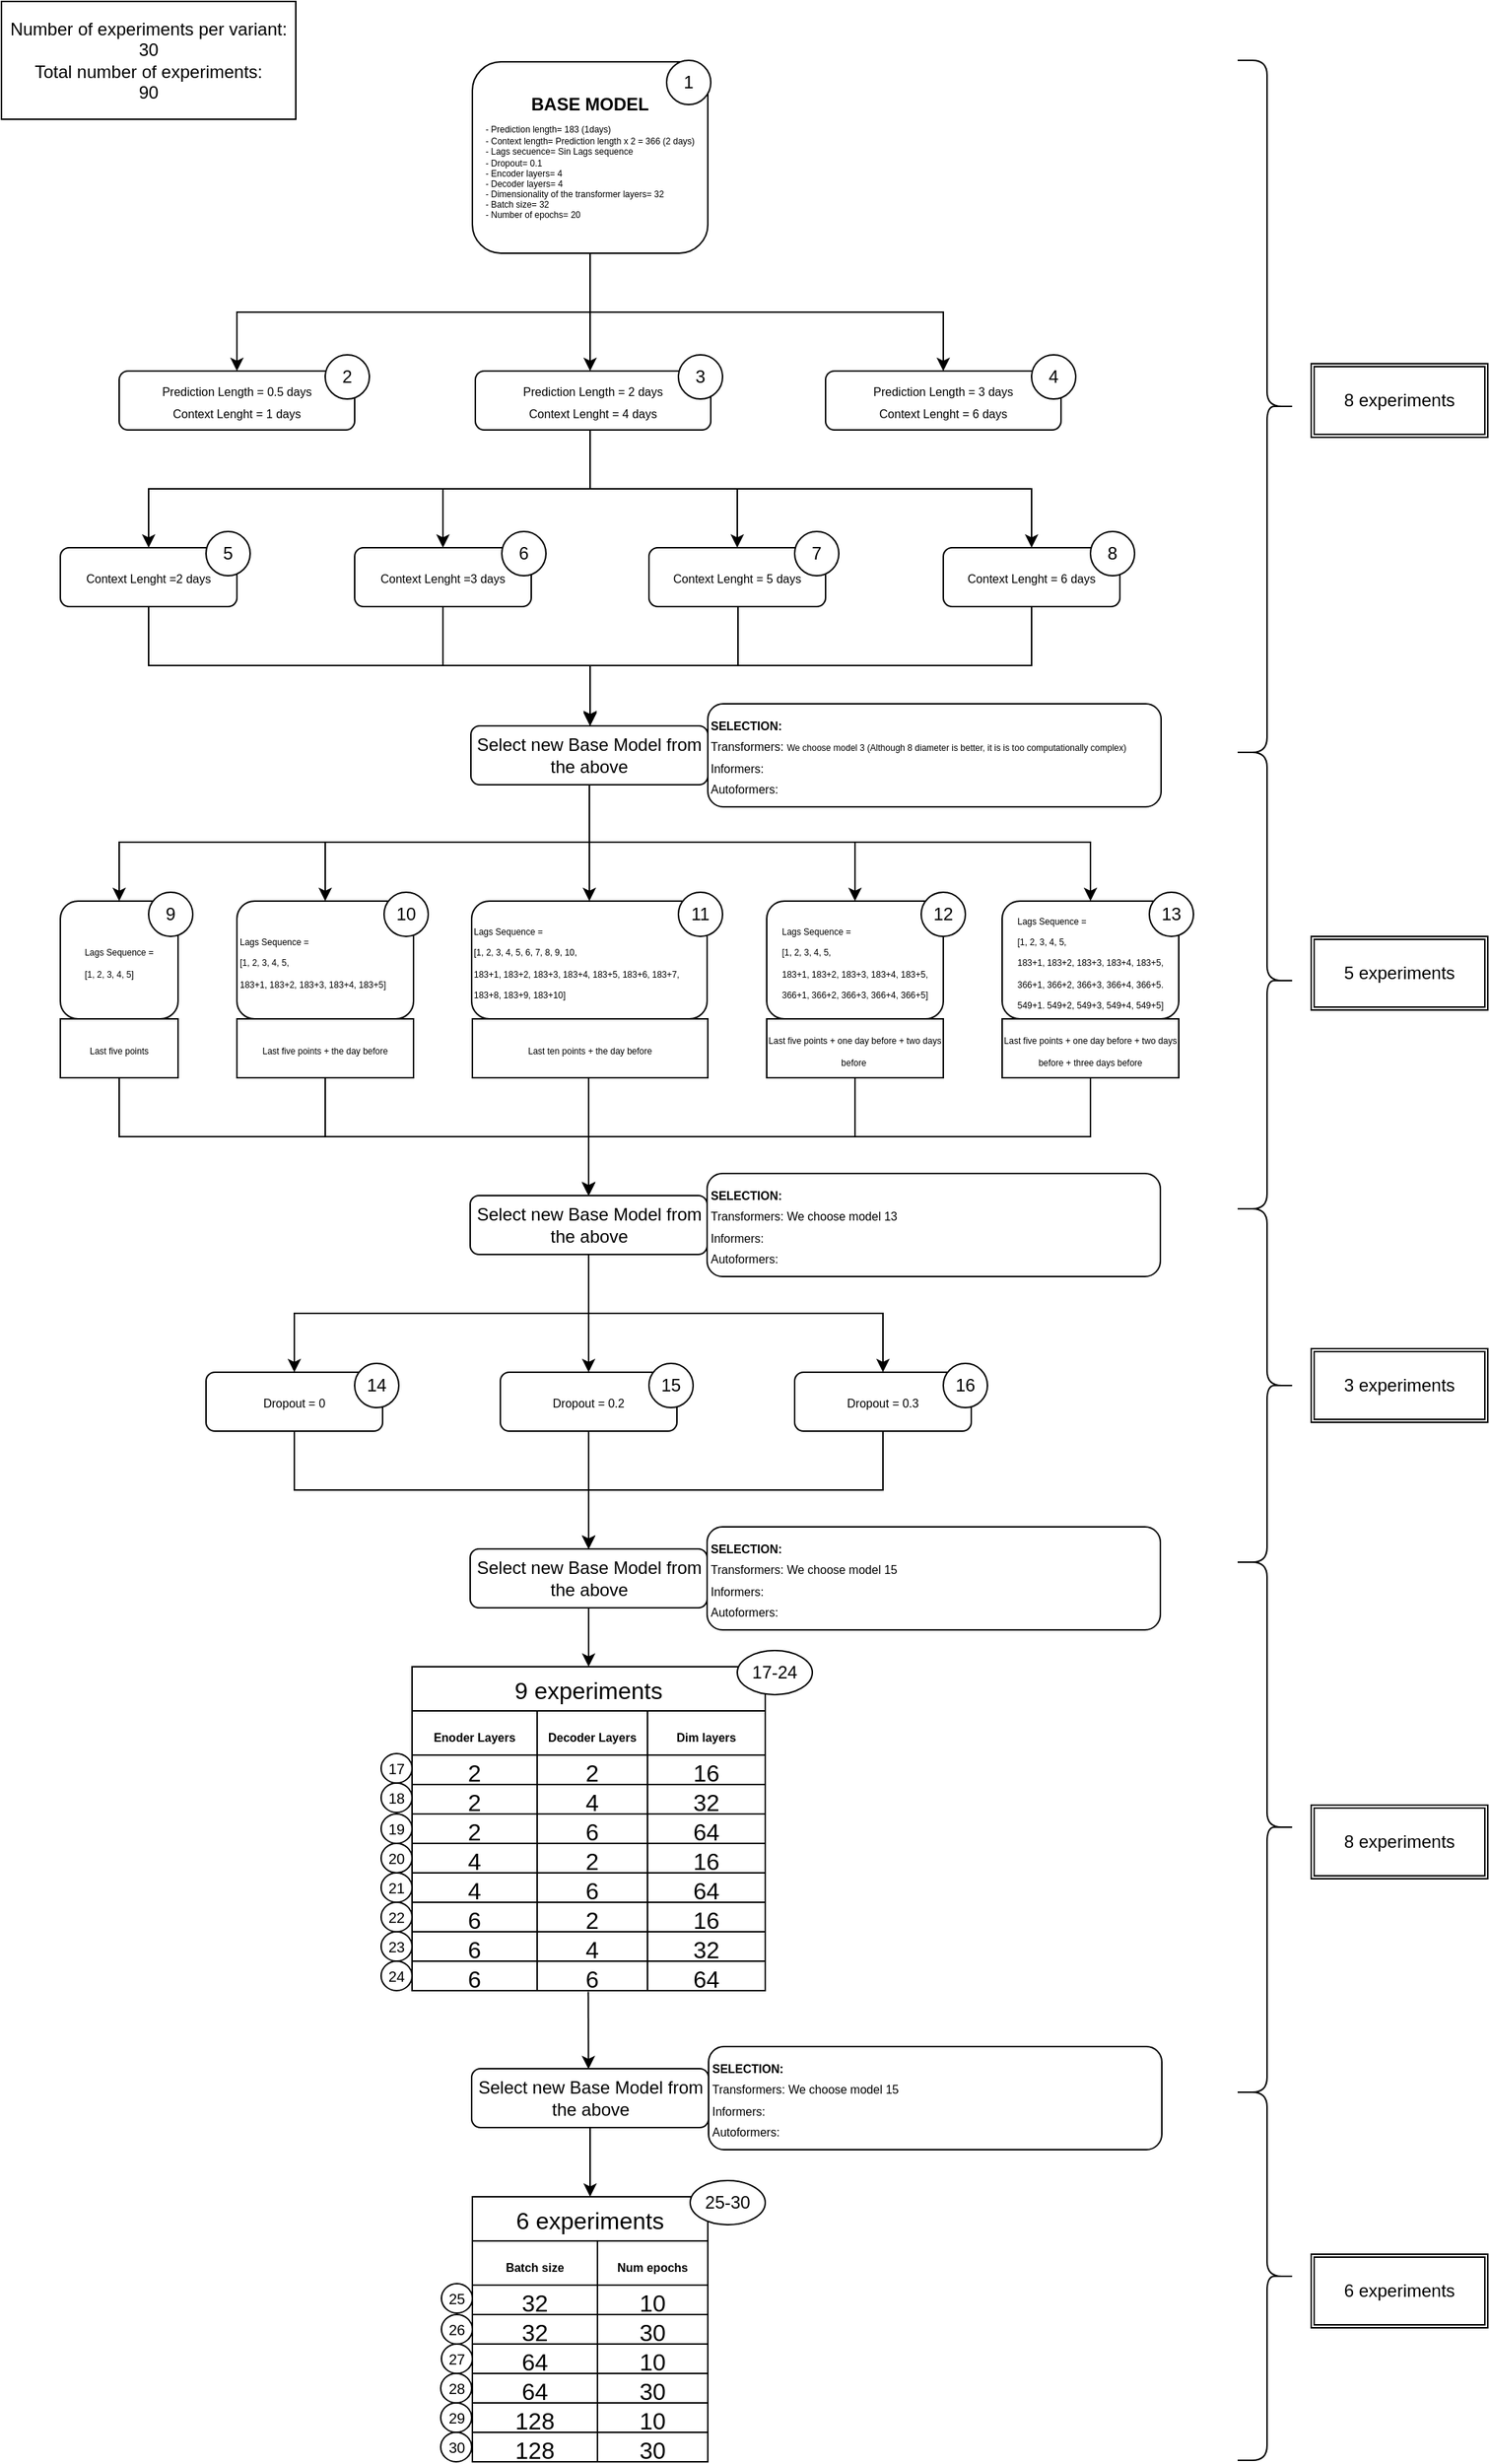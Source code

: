 <mxfile version="24.6.4" type="device">
  <diagram name="Página-1" id="wMBzhhmCwBxQDzJuzDIg">
    <mxGraphModel dx="368" dy="196" grid="1" gridSize="10" guides="1" tooltips="1" connect="1" arrows="1" fold="1" page="1" pageScale="1" pageWidth="827" pageHeight="1169" math="0" shadow="0">
      <root>
        <mxCell id="0" />
        <mxCell id="1" parent="0" />
        <mxCell id="wwEhSpKqhu7WoPCeO-P2-3" value="" style="edgeStyle=orthogonalEdgeStyle;rounded=0;orthogonalLoop=1;jettySize=auto;html=1;" parent="1" source="wwEhSpKqhu7WoPCeO-P2-1" target="wwEhSpKqhu7WoPCeO-P2-2" edge="1">
          <mxGeometry relative="1" as="geometry">
            <Array as="points">
              <mxPoint x="400" y="191" />
              <mxPoint x="400" y="191" />
            </Array>
          </mxGeometry>
        </mxCell>
        <mxCell id="wwEhSpKqhu7WoPCeO-P2-12" style="edgeStyle=orthogonalEdgeStyle;rounded=0;orthogonalLoop=1;jettySize=auto;html=1;entryX=0.5;entryY=0;entryDx=0;entryDy=0;" parent="1" source="wwEhSpKqhu7WoPCeO-P2-1" target="wwEhSpKqhu7WoPCeO-P2-4" edge="1">
          <mxGeometry relative="1" as="geometry">
            <Array as="points">
              <mxPoint x="400" y="211" />
              <mxPoint x="160" y="211" />
            </Array>
          </mxGeometry>
        </mxCell>
        <mxCell id="wwEhSpKqhu7WoPCeO-P2-13" style="edgeStyle=orthogonalEdgeStyle;rounded=0;orthogonalLoop=1;jettySize=auto;html=1;entryX=0.5;entryY=0;entryDx=0;entryDy=0;" parent="1" source="wwEhSpKqhu7WoPCeO-P2-1" target="wwEhSpKqhu7WoPCeO-P2-6" edge="1">
          <mxGeometry relative="1" as="geometry">
            <Array as="points">
              <mxPoint x="400" y="211" />
              <mxPoint x="640" y="211" />
            </Array>
          </mxGeometry>
        </mxCell>
        <mxCell id="wwEhSpKqhu7WoPCeO-P2-1" value="&lt;div style=&quot;&quot;&gt;&lt;b style=&quot;&quot;&gt;&lt;font style=&quot;font-size: 12px;&quot;&gt;BASE MODEL&lt;/font&gt;&lt;/b&gt;&lt;/div&gt;&lt;div style=&quot;text-align: left;&quot;&gt;&lt;span style=&quot;background-color: initial; font-size: 6px;&quot;&gt;- Prediction length= 183 (1days)&lt;/span&gt;&lt;br&gt;&lt;/div&gt;&lt;font style=&quot;font-size: 6px;&quot;&gt;&lt;div style=&quot;text-align: left;&quot;&gt;&lt;span style=&quot;background-color: initial;&quot;&gt;- Context length= Prediction length x 2 = 366 (2 days)&lt;/span&gt;&lt;/div&gt;&lt;div style=&quot;text-align: left;&quot;&gt;&lt;span style=&quot;background-color: initial;&quot;&gt;- Lags secuence= Sin Lags sequence&lt;/span&gt;&lt;/div&gt;&lt;div style=&quot;text-align: left;&quot;&gt;&lt;span style=&quot;background-color: initial;&quot;&gt;- Dropout= 0.1&lt;/span&gt;&lt;/div&gt;&lt;div style=&quot;text-align: left;&quot;&gt;&lt;span style=&quot;background-color: initial;&quot;&gt;- Encoder layers= 4&lt;/span&gt;&lt;/div&gt;&lt;div style=&quot;text-align: left;&quot;&gt;&lt;span style=&quot;background-color: initial;&quot;&gt;- Decoder layers= 4&lt;/span&gt;&lt;/div&gt;&lt;div style=&quot;text-align: left;&quot;&gt;&lt;span style=&quot;background-color: initial;&quot;&gt;- Dimensionality of the transformer layers= 32&lt;/span&gt;&lt;/div&gt;&lt;div style=&quot;text-align: left;&quot;&gt;&lt;span style=&quot;background-color: initial;&quot;&gt;- Batch size= 32&lt;/span&gt;&lt;/div&gt;&lt;div style=&quot;text-align: left;&quot;&gt;&lt;span style=&quot;background-color: initial;&quot;&gt;- Number of epochs= 20&lt;/span&gt;&lt;/div&gt;&lt;/font&gt;" style="rounded=1;whiteSpace=wrap;html=1;" parent="1" vertex="1">
          <mxGeometry x="320" y="41" width="160" height="130" as="geometry" />
        </mxCell>
        <mxCell id="wwEhSpKqhu7WoPCeO-P2-9" value="" style="edgeStyle=orthogonalEdgeStyle;rounded=0;orthogonalLoop=1;jettySize=auto;html=1;" parent="1" source="wwEhSpKqhu7WoPCeO-P2-2" target="wwEhSpKqhu7WoPCeO-P2-8" edge="1">
          <mxGeometry relative="1" as="geometry">
            <Array as="points">
              <mxPoint x="400" y="331" />
              <mxPoint x="300" y="331" />
            </Array>
          </mxGeometry>
        </mxCell>
        <mxCell id="wwEhSpKqhu7WoPCeO-P2-18" style="edgeStyle=orthogonalEdgeStyle;rounded=0;orthogonalLoop=1;jettySize=auto;html=1;entryX=0.5;entryY=0;entryDx=0;entryDy=0;" parent="1" source="wwEhSpKqhu7WoPCeO-P2-2" target="wwEhSpKqhu7WoPCeO-P2-15" edge="1">
          <mxGeometry relative="1" as="geometry">
            <Array as="points">
              <mxPoint x="400" y="331" />
              <mxPoint x="100" y="331" />
            </Array>
          </mxGeometry>
        </mxCell>
        <mxCell id="wwEhSpKqhu7WoPCeO-P2-29" style="edgeStyle=orthogonalEdgeStyle;rounded=0;orthogonalLoop=1;jettySize=auto;html=1;entryX=0.5;entryY=0;entryDx=0;entryDy=0;" parent="1" source="wwEhSpKqhu7WoPCeO-P2-2" target="wwEhSpKqhu7WoPCeO-P2-16" edge="1">
          <mxGeometry relative="1" as="geometry">
            <Array as="points">
              <mxPoint x="400" y="331" />
              <mxPoint x="500" y="331" />
            </Array>
          </mxGeometry>
        </mxCell>
        <mxCell id="wwEhSpKqhu7WoPCeO-P2-32" style="edgeStyle=orthogonalEdgeStyle;rounded=0;orthogonalLoop=1;jettySize=auto;html=1;" parent="1" source="wwEhSpKqhu7WoPCeO-P2-2" target="wwEhSpKqhu7WoPCeO-P2-31" edge="1">
          <mxGeometry relative="1" as="geometry">
            <Array as="points">
              <mxPoint x="400" y="331" />
              <mxPoint x="700" y="331" />
            </Array>
          </mxGeometry>
        </mxCell>
        <mxCell id="wwEhSpKqhu7WoPCeO-P2-2" value="&lt;font style=&quot;font-size: 8px;&quot;&gt;Prediction Length = 2 days&lt;br&gt;Context Lenght = 4 days&lt;div style=&quot;display:none&quot; id=&quot;SDCloudData&quot;&gt;&lt;/div&gt;&lt;br&gt;&lt;/font&gt;" style="rounded=1;whiteSpace=wrap;html=1;" parent="1" vertex="1">
          <mxGeometry x="322" y="251" width="160" height="40" as="geometry" />
        </mxCell>
        <mxCell id="wwEhSpKqhu7WoPCeO-P2-4" value="&lt;font style=&quot;font-size: 8px;&quot;&gt;&lt;br&gt;Prediction Length = 0.5 days&lt;br&gt;Context Lenght = 1 days&lt;/font&gt;&lt;div style=&quot;display:none&quot; id=&quot;SDCloudData&quot;&gt;&lt;/div&gt;&lt;div&gt;&lt;br/&gt;&lt;/div&gt;" style="whiteSpace=wrap;html=1;rounded=1;" parent="1" vertex="1">
          <mxGeometry x="80" y="251" width="160" height="40" as="geometry" />
        </mxCell>
        <mxCell id="wwEhSpKqhu7WoPCeO-P2-6" value="&lt;font style=&quot;font-size: 8px;&quot;&gt;Prediction Length = 3 days&lt;br&gt;Context Lenght = 6 days&lt;div style=&quot;display:none&quot; id=&quot;SDCloudData&quot;&gt;&lt;/div&gt;&lt;br&gt;&lt;/font&gt;" style="whiteSpace=wrap;html=1;rounded=1;" parent="1" vertex="1">
          <mxGeometry x="560" y="251" width="160" height="40" as="geometry" />
        </mxCell>
        <mxCell id="wwEhSpKqhu7WoPCeO-P2-59" style="edgeStyle=orthogonalEdgeStyle;rounded=0;orthogonalLoop=1;jettySize=auto;html=1;" parent="1" source="wwEhSpKqhu7WoPCeO-P2-8" edge="1">
          <mxGeometry relative="1" as="geometry">
            <mxPoint x="400" y="491" as="targetPoint" />
            <Array as="points">
              <mxPoint x="300" y="451" />
              <mxPoint x="400" y="451" />
            </Array>
          </mxGeometry>
        </mxCell>
        <mxCell id="wwEhSpKqhu7WoPCeO-P2-8" value="&lt;font style=&quot;font-size: 8px;&quot;&gt;Context Lenght =3 days&lt;div style=&quot;display:none&quot; id=&quot;SDCloudData&quot;&gt;&lt;/div&gt;&lt;br&gt;&lt;/font&gt;" style="whiteSpace=wrap;html=1;rounded=1;" parent="1" vertex="1">
          <mxGeometry x="240" y="371" width="120" height="40" as="geometry" />
        </mxCell>
        <mxCell id="wwEhSpKqhu7WoPCeO-P2-56" style="edgeStyle=orthogonalEdgeStyle;rounded=0;orthogonalLoop=1;jettySize=auto;html=1;" parent="1" source="wwEhSpKqhu7WoPCeO-P2-15" target="wwEhSpKqhu7WoPCeO-P2-20" edge="1">
          <mxGeometry relative="1" as="geometry">
            <Array as="points">
              <mxPoint x="100" y="451" />
              <mxPoint x="400" y="451" />
            </Array>
          </mxGeometry>
        </mxCell>
        <mxCell id="wwEhSpKqhu7WoPCeO-P2-15" value="&lt;font style=&quot;font-size: 8px;&quot;&gt;Context Lenght =2 days&lt;div style=&quot;display:none&quot; id=&quot;SDCloudData&quot;&gt;&lt;/div&gt;&lt;br&gt;&lt;/font&gt;" style="whiteSpace=wrap;html=1;rounded=1;" parent="1" vertex="1">
          <mxGeometry x="40" y="371" width="120" height="40" as="geometry" />
        </mxCell>
        <mxCell id="wwEhSpKqhu7WoPCeO-P2-58" style="edgeStyle=orthogonalEdgeStyle;rounded=0;orthogonalLoop=1;jettySize=auto;html=1;entryX=0.5;entryY=0;entryDx=0;entryDy=0;" parent="1" edge="1">
          <mxGeometry relative="1" as="geometry">
            <mxPoint x="500.5" y="411" as="sourcePoint" />
            <mxPoint x="400" y="492" as="targetPoint" />
            <Array as="points">
              <mxPoint x="500.5" y="451" />
              <mxPoint x="400.5" y="451" />
            </Array>
          </mxGeometry>
        </mxCell>
        <mxCell id="wwEhSpKqhu7WoPCeO-P2-16" value="&lt;font style=&quot;font-size: 8px;&quot;&gt;Context Lenght = 5 days&lt;/font&gt;&lt;div style=&quot;display:none&quot; id=&quot;SDCloudData&quot;&gt;&lt;/div&gt;" style="whiteSpace=wrap;html=1;rounded=1;" parent="1" vertex="1">
          <mxGeometry x="440" y="371" width="120" height="40" as="geometry" />
        </mxCell>
        <mxCell id="wwEhSpKqhu7WoPCeO-P2-60" style="edgeStyle=orthogonalEdgeStyle;rounded=0;orthogonalLoop=1;jettySize=auto;html=1;entryX=0.5;entryY=0;entryDx=0;entryDy=0;" parent="1" source="wwEhSpKqhu7WoPCeO-P2-20" target="wwEhSpKqhu7WoPCeO-P2-38" edge="1">
          <mxGeometry relative="1" as="geometry" />
        </mxCell>
        <mxCell id="wwEhSpKqhu7WoPCeO-P2-63" style="edgeStyle=orthogonalEdgeStyle;rounded=0;orthogonalLoop=1;jettySize=auto;html=1;entryX=0.5;entryY=0;entryDx=0;entryDy=0;" parent="1" source="wwEhSpKqhu7WoPCeO-P2-20" target="wwEhSpKqhu7WoPCeO-P2-40" edge="1">
          <mxGeometry relative="1" as="geometry">
            <Array as="points">
              <mxPoint x="400" y="571" />
              <mxPoint x="80" y="571" />
            </Array>
          </mxGeometry>
        </mxCell>
        <mxCell id="wwEhSpKqhu7WoPCeO-P2-64" style="edgeStyle=orthogonalEdgeStyle;rounded=0;orthogonalLoop=1;jettySize=auto;html=1;" parent="1" source="wwEhSpKqhu7WoPCeO-P2-20" target="wwEhSpKqhu7WoPCeO-P2-49" edge="1">
          <mxGeometry relative="1" as="geometry">
            <Array as="points">
              <mxPoint x="400" y="571" />
              <mxPoint x="740" y="571" />
            </Array>
          </mxGeometry>
        </mxCell>
        <mxCell id="wwEhSpKqhu7WoPCeO-P2-66" style="edgeStyle=orthogonalEdgeStyle;rounded=0;orthogonalLoop=1;jettySize=auto;html=1;entryX=0.5;entryY=0;entryDx=0;entryDy=0;" parent="1" source="wwEhSpKqhu7WoPCeO-P2-20" target="wwEhSpKqhu7WoPCeO-P2-47" edge="1">
          <mxGeometry relative="1" as="geometry">
            <Array as="points">
              <mxPoint x="400" y="571" />
              <mxPoint x="580" y="571" />
            </Array>
          </mxGeometry>
        </mxCell>
        <mxCell id="wwEhSpKqhu7WoPCeO-P2-67" style="edgeStyle=orthogonalEdgeStyle;rounded=0;orthogonalLoop=1;jettySize=auto;html=1;" parent="1" source="wwEhSpKqhu7WoPCeO-P2-20" target="wwEhSpKqhu7WoPCeO-P2-39" edge="1">
          <mxGeometry relative="1" as="geometry">
            <Array as="points">
              <mxPoint x="400" y="571" />
              <mxPoint x="220" y="571" />
            </Array>
          </mxGeometry>
        </mxCell>
        <mxCell id="wwEhSpKqhu7WoPCeO-P2-20" value="Select new Base Model&amp;nbsp;from the above" style="rounded=1;whiteSpace=wrap;html=1;" parent="1" vertex="1">
          <mxGeometry x="319" y="492" width="161" height="40" as="geometry" />
        </mxCell>
        <mxCell id="wwEhSpKqhu7WoPCeO-P2-57" style="edgeStyle=orthogonalEdgeStyle;rounded=0;orthogonalLoop=1;jettySize=auto;html=1;exitX=0.5;exitY=1;exitDx=0;exitDy=0;" parent="1" source="wwEhSpKqhu7WoPCeO-P2-31" edge="1">
          <mxGeometry relative="1" as="geometry">
            <mxPoint x="400" y="491" as="targetPoint" />
            <Array as="points">
              <mxPoint x="700" y="451" />
              <mxPoint x="400" y="451" />
            </Array>
          </mxGeometry>
        </mxCell>
        <mxCell id="wwEhSpKqhu7WoPCeO-P2-31" value="&lt;font style=&quot;font-size: 8px;&quot;&gt;Context Lenght = 6 days&lt;/font&gt;&lt;div style=&quot;display:none&quot; id=&quot;SDCloudData&quot;&gt;&lt;/div&gt;" style="whiteSpace=wrap;html=1;rounded=1;" parent="1" vertex="1">
          <mxGeometry x="640" y="371" width="120" height="40" as="geometry" />
        </mxCell>
        <mxCell id="wwEhSpKqhu7WoPCeO-P2-38" value="&lt;div style=&quot;text-align: left;&quot;&gt;&lt;span style=&quot;font-size: 6px; background-color: initial;&quot;&gt;Lags Sequence =&lt;/span&gt;&lt;/div&gt;&lt;div&gt;&lt;div style=&quot;text-align: left;&quot;&gt;&lt;font style=&quot;font-size: 6px;&quot;&gt;[1, 2, 3, 4, 5, 6, 7, 8, 9, 10,&lt;/font&gt;&lt;/div&gt;&lt;div style=&quot;text-align: left;&quot;&gt;&lt;font style=&quot;background-color: initial; font-size: 6px;&quot;&gt;183+1, 183+2, 183+3, 183+4,&amp;nbsp;&lt;/font&gt;&lt;font style=&quot;background-color: initial; font-size: 6px;&quot;&gt;183+5,&amp;nbsp;&lt;/font&gt;&lt;span style=&quot;background-color: initial; font-size: 6px;&quot;&gt;183+6, 183+7, 183+8, 183+9,&amp;nbsp;&lt;/span&gt;&lt;span style=&quot;background-color: initial; font-size: 6px;&quot;&gt;183+10&lt;/span&gt;&lt;span style=&quot;background-color: initial; font-size: 6px;&quot;&gt;]&lt;/span&gt;&lt;/div&gt;&lt;/div&gt;" style="rounded=1;whiteSpace=wrap;html=1;" parent="1" vertex="1">
          <mxGeometry x="319.5" y="611" width="160" height="80" as="geometry" />
        </mxCell>
        <mxCell id="wwEhSpKqhu7WoPCeO-P2-39" value="&lt;font style=&quot;font-size: 6px;&quot;&gt;Lags Sequence =&lt;/font&gt;&lt;div&gt;&lt;font style=&quot;font-size: 6px;&quot;&gt;[1, 2, 3, 4, 5,&lt;/font&gt;&lt;/div&gt;&lt;div&gt;&lt;font style=&quot;font-size: 6px;&quot;&gt;183+1, 183+2, 183+3, 183+4,&amp;nbsp;&lt;/font&gt;&lt;span style=&quot;font-size: 6px; background-color: initial;&quot;&gt;183+5]&lt;/span&gt;&lt;/div&gt;" style="rounded=1;whiteSpace=wrap;html=1;align=left;" parent="1" vertex="1">
          <mxGeometry x="160" y="611" width="120" height="80" as="geometry" />
        </mxCell>
        <mxCell id="wwEhSpKqhu7WoPCeO-P2-40" value="&lt;font style=&quot;text-align: left; font-size: 6px;&quot;&gt;Lags Sequence =&lt;/font&gt;&lt;div style=&quot;text-align: left;&quot;&gt;&lt;font style=&quot;font-size: 6px;&quot;&gt;[1, 2, 3, 4, 5&lt;/font&gt;&lt;span style=&quot;background-color: initial; font-size: 6px;&quot;&gt;]&lt;/span&gt;&lt;/div&gt;" style="rounded=1;whiteSpace=wrap;html=1;" parent="1" vertex="1">
          <mxGeometry x="40" y="611" width="80" height="80" as="geometry" />
        </mxCell>
        <mxCell id="wwEhSpKqhu7WoPCeO-P2-47" value="&lt;div style=&quot;text-align: left;&quot;&gt;&lt;span style=&quot;font-size: 6px; background-color: initial;&quot;&gt;Lags Sequence =&lt;/span&gt;&lt;/div&gt;&lt;div&gt;&lt;div style=&quot;text-align: left;&quot;&gt;&lt;font style=&quot;font-size: 6px;&quot;&gt;[1, 2, 3, 4, 5,&lt;/font&gt;&lt;/div&gt;&lt;div style=&quot;text-align: left;&quot;&gt;&lt;font style=&quot;background-color: initial; font-size: 6px;&quot;&gt;183+1, 183+2, 183+3, 183+4,&amp;nbsp;&lt;/font&gt;&lt;font style=&quot;background-color: initial; font-size: 6px;&quot;&gt;183+5,&lt;/font&gt;&lt;/div&gt;&lt;div style=&quot;text-align: left;&quot;&gt;&lt;span style=&quot;background-color: initial; font-size: 6px;&quot;&gt;366+1, 366+2, 366+3, 366+4, 366+5]&lt;/span&gt;&lt;/div&gt;&lt;/div&gt;" style="rounded=1;whiteSpace=wrap;html=1;" parent="1" vertex="1">
          <mxGeometry x="520" y="611" width="120" height="80" as="geometry" />
        </mxCell>
        <mxCell id="wwEhSpKqhu7WoPCeO-P2-49" value="&lt;div style=&quot;text-align: left;&quot;&gt;&lt;span style=&quot;font-size: 6px; background-color: initial;&quot;&gt;Lags Sequence =&lt;/span&gt;&lt;/div&gt;&lt;div&gt;&lt;div style=&quot;text-align: left;&quot;&gt;&lt;font style=&quot;font-size: 6px;&quot;&gt;[1, 2, 3, 4, 5,&lt;/font&gt;&lt;/div&gt;&lt;div style=&quot;text-align: left;&quot;&gt;&lt;font style=&quot;background-color: initial; font-size: 6px;&quot;&gt;183+1, 183+2, 183+3, 183+4,&amp;nbsp;&lt;/font&gt;&lt;font style=&quot;background-color: initial; font-size: 6px;&quot;&gt;183+5,&lt;/font&gt;&lt;/div&gt;&lt;div style=&quot;text-align: left;&quot;&gt;&lt;span style=&quot;background-color: initial; font-size: 6px;&quot;&gt;366+1, 366+2, 366+3, 366+4, 366+5.&lt;/span&gt;&lt;/div&gt;&lt;div style=&quot;text-align: left;&quot;&gt;&lt;span style=&quot;background-color: initial; font-size: 6px;&quot;&gt;549+1. 549+2, 549+3, 549+4, 549+5]&lt;/span&gt;&lt;/div&gt;&lt;/div&gt;" style="rounded=1;whiteSpace=wrap;html=1;" parent="1" vertex="1">
          <mxGeometry x="680" y="611" width="120" height="80" as="geometry" />
        </mxCell>
        <mxCell id="wwEhSpKqhu7WoPCeO-P2-81" style="edgeStyle=orthogonalEdgeStyle;rounded=0;orthogonalLoop=1;jettySize=auto;html=1;entryX=0.5;entryY=0;entryDx=0;entryDy=0;" parent="1" source="wwEhSpKqhu7WoPCeO-P2-50" target="wwEhSpKqhu7WoPCeO-P2-68" edge="1">
          <mxGeometry relative="1" as="geometry">
            <Array as="points">
              <mxPoint x="80" y="771" />
              <mxPoint x="399" y="771" />
            </Array>
          </mxGeometry>
        </mxCell>
        <mxCell id="wwEhSpKqhu7WoPCeO-P2-50" value="&lt;font style=&quot;font-size: 6px;&quot;&gt;Last five points&lt;/font&gt;" style="rounded=0;whiteSpace=wrap;html=1;" parent="1" vertex="1">
          <mxGeometry x="40" y="691" width="80" height="40" as="geometry" />
        </mxCell>
        <mxCell id="wwEhSpKqhu7WoPCeO-P2-80" style="edgeStyle=orthogonalEdgeStyle;rounded=0;orthogonalLoop=1;jettySize=auto;html=1;entryX=0.5;entryY=0;entryDx=0;entryDy=0;" parent="1" source="wwEhSpKqhu7WoPCeO-P2-52" target="wwEhSpKqhu7WoPCeO-P2-68" edge="1">
          <mxGeometry relative="1" as="geometry">
            <Array as="points">
              <mxPoint x="220" y="771" />
              <mxPoint x="399" y="771" />
            </Array>
          </mxGeometry>
        </mxCell>
        <mxCell id="wwEhSpKqhu7WoPCeO-P2-52" value="&lt;font style=&quot;font-size: 6px;&quot;&gt;Last five points + the day before&lt;/font&gt;" style="rounded=0;whiteSpace=wrap;html=1;" parent="1" vertex="1">
          <mxGeometry x="160" y="691" width="120" height="40" as="geometry" />
        </mxCell>
        <mxCell id="wwEhSpKqhu7WoPCeO-P2-76" style="edgeStyle=orthogonalEdgeStyle;rounded=0;orthogonalLoop=1;jettySize=auto;html=1;entryX=0.5;entryY=0;entryDx=0;entryDy=0;" parent="1" source="wwEhSpKqhu7WoPCeO-P2-53" target="wwEhSpKqhu7WoPCeO-P2-68" edge="1">
          <mxGeometry relative="1" as="geometry">
            <mxPoint x="400" y="801" as="targetPoint" />
            <Array as="points">
              <mxPoint x="399" y="751" />
              <mxPoint x="399" y="751" />
            </Array>
          </mxGeometry>
        </mxCell>
        <mxCell id="wwEhSpKqhu7WoPCeO-P2-53" value="&lt;font style=&quot;font-size: 6px;&quot;&gt;Last ten points + the day before&lt;/font&gt;" style="rounded=0;whiteSpace=wrap;html=1;" parent="1" vertex="1">
          <mxGeometry x="320" y="691" width="160" height="40" as="geometry" />
        </mxCell>
        <mxCell id="wwEhSpKqhu7WoPCeO-P2-79" style="edgeStyle=orthogonalEdgeStyle;rounded=0;orthogonalLoop=1;jettySize=auto;html=1;entryX=0.5;entryY=0;entryDx=0;entryDy=0;" parent="1" source="wwEhSpKqhu7WoPCeO-P2-54" target="wwEhSpKqhu7WoPCeO-P2-68" edge="1">
          <mxGeometry relative="1" as="geometry">
            <Array as="points">
              <mxPoint x="580" y="771" />
              <mxPoint x="399" y="771" />
            </Array>
          </mxGeometry>
        </mxCell>
        <mxCell id="wwEhSpKqhu7WoPCeO-P2-54" value="&lt;font style=&quot;font-size: 6px;&quot;&gt;Last five points + one day before + two days before&amp;nbsp;&lt;/font&gt;" style="rounded=0;whiteSpace=wrap;html=1;" parent="1" vertex="1">
          <mxGeometry x="520" y="691" width="120" height="40" as="geometry" />
        </mxCell>
        <mxCell id="wwEhSpKqhu7WoPCeO-P2-78" style="edgeStyle=orthogonalEdgeStyle;rounded=0;orthogonalLoop=1;jettySize=auto;html=1;entryX=0.5;entryY=0;entryDx=0;entryDy=0;" parent="1" source="wwEhSpKqhu7WoPCeO-P2-55" target="wwEhSpKqhu7WoPCeO-P2-68" edge="1">
          <mxGeometry relative="1" as="geometry">
            <Array as="points">
              <mxPoint x="740" y="771" />
              <mxPoint x="399" y="771" />
            </Array>
          </mxGeometry>
        </mxCell>
        <mxCell id="wwEhSpKqhu7WoPCeO-P2-55" value="&lt;font style=&quot;font-size: 6px;&quot;&gt;Last five points + one day before + two days before + three days before&lt;/font&gt;" style="rounded=0;whiteSpace=wrap;html=1;" parent="1" vertex="1">
          <mxGeometry x="680" y="691" width="120" height="40" as="geometry" />
        </mxCell>
        <mxCell id="wwEhSpKqhu7WoPCeO-P2-85" style="edgeStyle=orthogonalEdgeStyle;rounded=0;orthogonalLoop=1;jettySize=auto;html=1;entryX=0.5;entryY=0;entryDx=0;entryDy=0;" parent="1" source="wwEhSpKqhu7WoPCeO-P2-68" target="wwEhSpKqhu7WoPCeO-P2-83" edge="1">
          <mxGeometry relative="1" as="geometry" />
        </mxCell>
        <mxCell id="wwEhSpKqhu7WoPCeO-P2-86" style="edgeStyle=orthogonalEdgeStyle;rounded=0;orthogonalLoop=1;jettySize=auto;html=1;" parent="1" source="wwEhSpKqhu7WoPCeO-P2-68" target="wwEhSpKqhu7WoPCeO-P2-82" edge="1">
          <mxGeometry relative="1" as="geometry">
            <Array as="points">
              <mxPoint x="399" y="891" />
              <mxPoint x="199" y="891" />
            </Array>
          </mxGeometry>
        </mxCell>
        <mxCell id="wwEhSpKqhu7WoPCeO-P2-87" style="edgeStyle=orthogonalEdgeStyle;rounded=0;orthogonalLoop=1;jettySize=auto;html=1;" parent="1" source="wwEhSpKqhu7WoPCeO-P2-68" target="wwEhSpKqhu7WoPCeO-P2-84" edge="1">
          <mxGeometry relative="1" as="geometry">
            <Array as="points">
              <mxPoint x="399" y="891" />
              <mxPoint x="599" y="891" />
            </Array>
          </mxGeometry>
        </mxCell>
        <mxCell id="wwEhSpKqhu7WoPCeO-P2-68" value="Select new Base Model&amp;nbsp;from the above" style="rounded=1;whiteSpace=wrap;html=1;" parent="1" vertex="1">
          <mxGeometry x="318.5" y="811" width="161" height="40" as="geometry" />
        </mxCell>
        <mxCell id="wwEhSpKqhu7WoPCeO-P2-97" style="edgeStyle=orthogonalEdgeStyle;rounded=0;orthogonalLoop=1;jettySize=auto;html=1;entryX=0.5;entryY=0;entryDx=0;entryDy=0;" parent="1" source="wwEhSpKqhu7WoPCeO-P2-82" target="wwEhSpKqhu7WoPCeO-P2-91" edge="1">
          <mxGeometry relative="1" as="geometry">
            <Array as="points">
              <mxPoint x="199" y="1011" />
              <mxPoint x="399" y="1011" />
            </Array>
          </mxGeometry>
        </mxCell>
        <mxCell id="wwEhSpKqhu7WoPCeO-P2-82" value="&lt;font style=&quot;font-size: 8px;&quot;&gt;Dropout = 0&lt;br&gt;&lt;/font&gt;" style="whiteSpace=wrap;html=1;rounded=1;" parent="1" vertex="1">
          <mxGeometry x="139" y="931" width="120" height="40" as="geometry" />
        </mxCell>
        <mxCell id="wwEhSpKqhu7WoPCeO-P2-95" style="edgeStyle=orthogonalEdgeStyle;rounded=0;orthogonalLoop=1;jettySize=auto;html=1;entryX=0.5;entryY=0;entryDx=0;entryDy=0;" parent="1" source="wwEhSpKqhu7WoPCeO-P2-83" target="wwEhSpKqhu7WoPCeO-P2-91" edge="1">
          <mxGeometry relative="1" as="geometry" />
        </mxCell>
        <mxCell id="wwEhSpKqhu7WoPCeO-P2-83" value="&lt;span style=&quot;font-size: 8px;&quot;&gt;Dropout = 0.2&lt;/span&gt;&lt;br&gt;&lt;div style=&quot;display:none&quot; id=&quot;SDCloudData&quot;&gt;&lt;/div&gt;" style="whiteSpace=wrap;html=1;rounded=1;" parent="1" vertex="1">
          <mxGeometry x="339" y="931" width="120" height="40" as="geometry" />
        </mxCell>
        <mxCell id="wwEhSpKqhu7WoPCeO-P2-96" style="edgeStyle=orthogonalEdgeStyle;rounded=0;orthogonalLoop=1;jettySize=auto;html=1;entryX=0.5;entryY=0;entryDx=0;entryDy=0;" parent="1" source="wwEhSpKqhu7WoPCeO-P2-84" target="wwEhSpKqhu7WoPCeO-P2-91" edge="1">
          <mxGeometry relative="1" as="geometry">
            <Array as="points">
              <mxPoint x="599" y="1011" />
              <mxPoint x="399" y="1011" />
            </Array>
          </mxGeometry>
        </mxCell>
        <mxCell id="wwEhSpKqhu7WoPCeO-P2-84" value="&lt;span style=&quot;font-size: 8px;&quot;&gt;Dropout = 0.3&lt;/span&gt;&lt;br&gt;&lt;div style=&quot;display:none&quot; id=&quot;SDCloudData&quot;&gt;&lt;/div&gt;" style="whiteSpace=wrap;html=1;rounded=1;" parent="1" vertex="1">
          <mxGeometry x="539" y="931" width="120" height="40" as="geometry" />
        </mxCell>
        <mxCell id="wwEhSpKqhu7WoPCeO-P2-155" style="edgeStyle=orthogonalEdgeStyle;rounded=0;orthogonalLoop=1;jettySize=auto;html=1;entryX=0.5;entryY=0;entryDx=0;entryDy=0;" parent="1" source="wwEhSpKqhu7WoPCeO-P2-91" target="wwEhSpKqhu7WoPCeO-P2-98" edge="1">
          <mxGeometry relative="1" as="geometry" />
        </mxCell>
        <mxCell id="wwEhSpKqhu7WoPCeO-P2-91" value="Select new Base Model&amp;nbsp;from the above" style="rounded=1;whiteSpace=wrap;html=1;" parent="1" vertex="1">
          <mxGeometry x="318.5" y="1051" width="161" height="40" as="geometry" />
        </mxCell>
        <mxCell id="wwEhSpKqhu7WoPCeO-P2-98" value="9 experiments" style="shape=table;startSize=30;container=1;collapsible=0;childLayout=tableLayout;strokeColor=default;fontSize=16;" parent="1" vertex="1">
          <mxGeometry x="279" y="1131" width="240" height="220" as="geometry" />
        </mxCell>
        <mxCell id="wwEhSpKqhu7WoPCeO-P2-131" style="shape=tableRow;horizontal=0;startSize=0;swimlaneHead=0;swimlaneBody=0;strokeColor=inherit;top=0;left=0;bottom=0;right=0;collapsible=0;dropTarget=0;fillColor=none;points=[[0,0.5],[1,0.5]];portConstraint=eastwest;fontSize=16;" parent="wwEhSpKqhu7WoPCeO-P2-98" vertex="1">
          <mxGeometry y="30" width="240" height="30" as="geometry" />
        </mxCell>
        <mxCell id="wwEhSpKqhu7WoPCeO-P2-132" value="&lt;font style=&quot;font-size: 8px;&quot;&gt;&lt;b&gt;Enoder Layers&lt;/b&gt;&lt;/font&gt;" style="shape=partialRectangle;html=1;whiteSpace=wrap;connectable=0;strokeColor=inherit;overflow=hidden;fillColor=none;top=0;left=0;bottom=0;right=0;pointerEvents=1;fontSize=16;" parent="wwEhSpKqhu7WoPCeO-P2-131" vertex="1">
          <mxGeometry width="85" height="30" as="geometry">
            <mxRectangle width="85" height="30" as="alternateBounds" />
          </mxGeometry>
        </mxCell>
        <mxCell id="wwEhSpKqhu7WoPCeO-P2-133" value="&lt;b style=&quot;font-size: 8px;&quot;&gt;Decoder Layers&lt;/b&gt;" style="shape=partialRectangle;html=1;whiteSpace=wrap;connectable=0;strokeColor=inherit;overflow=hidden;fillColor=none;top=0;left=0;bottom=0;right=0;pointerEvents=1;fontSize=16;" parent="wwEhSpKqhu7WoPCeO-P2-131" vertex="1">
          <mxGeometry x="85" width="75" height="30" as="geometry">
            <mxRectangle width="75" height="30" as="alternateBounds" />
          </mxGeometry>
        </mxCell>
        <mxCell id="wwEhSpKqhu7WoPCeO-P2-134" value="&lt;span style=&quot;text-align: left;&quot;&gt;&lt;font style=&quot;font-size: 8px;&quot;&gt;&lt;b&gt;Dim layers&lt;/b&gt;&lt;/font&gt;&lt;/span&gt;" style="shape=partialRectangle;html=1;whiteSpace=wrap;connectable=0;strokeColor=inherit;overflow=hidden;fillColor=none;top=0;left=0;bottom=0;right=0;pointerEvents=1;fontSize=16;" parent="wwEhSpKqhu7WoPCeO-P2-131" vertex="1">
          <mxGeometry x="160" width="80" height="30" as="geometry">
            <mxRectangle width="80" height="30" as="alternateBounds" />
          </mxGeometry>
        </mxCell>
        <mxCell id="wwEhSpKqhu7WoPCeO-P2-127" style="shape=tableRow;horizontal=0;startSize=0;swimlaneHead=0;swimlaneBody=0;strokeColor=inherit;top=0;left=0;bottom=0;right=0;collapsible=0;dropTarget=0;fillColor=none;points=[[0,0.5],[1,0.5]];portConstraint=eastwest;fontSize=16;" parent="wwEhSpKqhu7WoPCeO-P2-98" vertex="1">
          <mxGeometry y="60" width="240" height="20" as="geometry" />
        </mxCell>
        <mxCell id="wwEhSpKqhu7WoPCeO-P2-128" value="2" style="shape=partialRectangle;html=1;whiteSpace=wrap;connectable=0;strokeColor=inherit;overflow=hidden;fillColor=none;top=0;left=0;bottom=0;right=0;pointerEvents=1;fontSize=16;" parent="wwEhSpKqhu7WoPCeO-P2-127" vertex="1">
          <mxGeometry width="85" height="20" as="geometry">
            <mxRectangle width="85" height="20" as="alternateBounds" />
          </mxGeometry>
        </mxCell>
        <mxCell id="wwEhSpKqhu7WoPCeO-P2-129" value="2" style="shape=partialRectangle;html=1;whiteSpace=wrap;connectable=0;strokeColor=inherit;overflow=hidden;fillColor=none;top=0;left=0;bottom=0;right=0;pointerEvents=1;fontSize=16;" parent="wwEhSpKqhu7WoPCeO-P2-127" vertex="1">
          <mxGeometry x="85" width="75" height="20" as="geometry">
            <mxRectangle width="75" height="20" as="alternateBounds" />
          </mxGeometry>
        </mxCell>
        <mxCell id="wwEhSpKqhu7WoPCeO-P2-130" value="16" style="shape=partialRectangle;html=1;whiteSpace=wrap;connectable=0;strokeColor=inherit;overflow=hidden;fillColor=none;top=0;left=0;bottom=0;right=0;pointerEvents=1;fontSize=16;" parent="wwEhSpKqhu7WoPCeO-P2-127" vertex="1">
          <mxGeometry x="160" width="80" height="20" as="geometry">
            <mxRectangle width="80" height="20" as="alternateBounds" />
          </mxGeometry>
        </mxCell>
        <mxCell id="wwEhSpKqhu7WoPCeO-P2-99" value="" style="shape=tableRow;horizontal=0;startSize=0;swimlaneHead=0;swimlaneBody=0;strokeColor=inherit;top=0;left=0;bottom=0;right=0;collapsible=0;dropTarget=0;fillColor=none;points=[[0,0.5],[1,0.5]];portConstraint=eastwest;fontSize=16;" parent="wwEhSpKqhu7WoPCeO-P2-98" vertex="1">
          <mxGeometry y="80" width="240" height="20" as="geometry" />
        </mxCell>
        <mxCell id="wwEhSpKqhu7WoPCeO-P2-100" value="2" style="shape=partialRectangle;html=1;whiteSpace=wrap;connectable=0;strokeColor=inherit;overflow=hidden;fillColor=none;top=0;left=0;bottom=0;right=0;pointerEvents=1;fontSize=16;" parent="wwEhSpKqhu7WoPCeO-P2-99" vertex="1">
          <mxGeometry width="85" height="20" as="geometry">
            <mxRectangle width="85" height="20" as="alternateBounds" />
          </mxGeometry>
        </mxCell>
        <mxCell id="wwEhSpKqhu7WoPCeO-P2-101" value="4" style="shape=partialRectangle;html=1;whiteSpace=wrap;connectable=0;strokeColor=inherit;overflow=hidden;fillColor=none;top=0;left=0;bottom=0;right=0;pointerEvents=1;fontSize=16;" parent="wwEhSpKqhu7WoPCeO-P2-99" vertex="1">
          <mxGeometry x="85" width="75" height="20" as="geometry">
            <mxRectangle width="75" height="20" as="alternateBounds" />
          </mxGeometry>
        </mxCell>
        <mxCell id="wwEhSpKqhu7WoPCeO-P2-102" value="32" style="shape=partialRectangle;html=1;whiteSpace=wrap;connectable=0;strokeColor=inherit;overflow=hidden;fillColor=none;top=0;left=0;bottom=0;right=0;pointerEvents=1;fontSize=16;" parent="wwEhSpKqhu7WoPCeO-P2-99" vertex="1">
          <mxGeometry x="160" width="80" height="20" as="geometry">
            <mxRectangle width="80" height="20" as="alternateBounds" />
          </mxGeometry>
        </mxCell>
        <mxCell id="wwEhSpKqhu7WoPCeO-P2-135" style="shape=tableRow;horizontal=0;startSize=0;swimlaneHead=0;swimlaneBody=0;strokeColor=inherit;top=0;left=0;bottom=0;right=0;collapsible=0;dropTarget=0;fillColor=none;points=[[0,0.5],[1,0.5]];portConstraint=eastwest;fontSize=16;" parent="wwEhSpKqhu7WoPCeO-P2-98" vertex="1">
          <mxGeometry y="100" width="240" height="20" as="geometry" />
        </mxCell>
        <mxCell id="wwEhSpKqhu7WoPCeO-P2-136" value="2" style="shape=partialRectangle;html=1;whiteSpace=wrap;connectable=0;strokeColor=inherit;overflow=hidden;fillColor=none;top=0;left=0;bottom=0;right=0;pointerEvents=1;fontSize=16;" parent="wwEhSpKqhu7WoPCeO-P2-135" vertex="1">
          <mxGeometry width="85" height="20" as="geometry">
            <mxRectangle width="85" height="20" as="alternateBounds" />
          </mxGeometry>
        </mxCell>
        <mxCell id="wwEhSpKqhu7WoPCeO-P2-137" value="6" style="shape=partialRectangle;html=1;whiteSpace=wrap;connectable=0;strokeColor=inherit;overflow=hidden;fillColor=none;top=0;left=0;bottom=0;right=0;pointerEvents=1;fontSize=16;" parent="wwEhSpKqhu7WoPCeO-P2-135" vertex="1">
          <mxGeometry x="85" width="75" height="20" as="geometry">
            <mxRectangle width="75" height="20" as="alternateBounds" />
          </mxGeometry>
        </mxCell>
        <mxCell id="wwEhSpKqhu7WoPCeO-P2-138" value="64" style="shape=partialRectangle;html=1;whiteSpace=wrap;connectable=0;strokeColor=inherit;overflow=hidden;fillColor=none;top=0;left=0;bottom=0;right=0;pointerEvents=1;fontSize=16;" parent="wwEhSpKqhu7WoPCeO-P2-135" vertex="1">
          <mxGeometry x="160" width="80" height="20" as="geometry">
            <mxRectangle width="80" height="20" as="alternateBounds" />
          </mxGeometry>
        </mxCell>
        <mxCell id="wwEhSpKqhu7WoPCeO-P2-103" value="" style="shape=tableRow;horizontal=0;startSize=0;swimlaneHead=0;swimlaneBody=0;strokeColor=inherit;top=0;left=0;bottom=0;right=0;collapsible=0;dropTarget=0;fillColor=none;points=[[0,0.5],[1,0.5]];portConstraint=eastwest;fontSize=16;" parent="wwEhSpKqhu7WoPCeO-P2-98" vertex="1">
          <mxGeometry y="120" width="240" height="20" as="geometry" />
        </mxCell>
        <mxCell id="wwEhSpKqhu7WoPCeO-P2-104" value="4" style="shape=partialRectangle;html=1;whiteSpace=wrap;connectable=0;strokeColor=inherit;overflow=hidden;fillColor=none;top=0;left=0;bottom=0;right=0;pointerEvents=1;fontSize=16;" parent="wwEhSpKqhu7WoPCeO-P2-103" vertex="1">
          <mxGeometry width="85" height="20" as="geometry">
            <mxRectangle width="85" height="20" as="alternateBounds" />
          </mxGeometry>
        </mxCell>
        <mxCell id="wwEhSpKqhu7WoPCeO-P2-105" value="2" style="shape=partialRectangle;html=1;whiteSpace=wrap;connectable=0;strokeColor=inherit;overflow=hidden;fillColor=none;top=0;left=0;bottom=0;right=0;pointerEvents=1;fontSize=16;" parent="wwEhSpKqhu7WoPCeO-P2-103" vertex="1">
          <mxGeometry x="85" width="75" height="20" as="geometry">
            <mxRectangle width="75" height="20" as="alternateBounds" />
          </mxGeometry>
        </mxCell>
        <mxCell id="wwEhSpKqhu7WoPCeO-P2-106" value="16" style="shape=partialRectangle;html=1;whiteSpace=wrap;connectable=0;strokeColor=inherit;overflow=hidden;fillColor=none;top=0;left=0;bottom=0;right=0;pointerEvents=1;fontSize=16;" parent="wwEhSpKqhu7WoPCeO-P2-103" vertex="1">
          <mxGeometry x="160" width="80" height="20" as="geometry">
            <mxRectangle width="80" height="20" as="alternateBounds" />
          </mxGeometry>
        </mxCell>
        <mxCell id="wwEhSpKqhu7WoPCeO-P2-107" value="" style="shape=tableRow;horizontal=0;startSize=0;swimlaneHead=0;swimlaneBody=0;strokeColor=inherit;top=0;left=0;bottom=0;right=0;collapsible=0;dropTarget=0;fillColor=none;points=[[0,0.5],[1,0.5]];portConstraint=eastwest;fontSize=16;" parent="wwEhSpKqhu7WoPCeO-P2-98" vertex="1">
          <mxGeometry y="140" width="240" height="20" as="geometry" />
        </mxCell>
        <mxCell id="wwEhSpKqhu7WoPCeO-P2-108" value="4" style="shape=partialRectangle;html=1;whiteSpace=wrap;connectable=0;strokeColor=inherit;overflow=hidden;fillColor=none;top=0;left=0;bottom=0;right=0;pointerEvents=1;fontSize=16;" parent="wwEhSpKqhu7WoPCeO-P2-107" vertex="1">
          <mxGeometry width="85" height="20" as="geometry">
            <mxRectangle width="85" height="20" as="alternateBounds" />
          </mxGeometry>
        </mxCell>
        <mxCell id="wwEhSpKqhu7WoPCeO-P2-109" value="6" style="shape=partialRectangle;html=1;whiteSpace=wrap;connectable=0;strokeColor=inherit;overflow=hidden;fillColor=none;top=0;left=0;bottom=0;right=0;pointerEvents=1;fontSize=16;" parent="wwEhSpKqhu7WoPCeO-P2-107" vertex="1">
          <mxGeometry x="85" width="75" height="20" as="geometry">
            <mxRectangle width="75" height="20" as="alternateBounds" />
          </mxGeometry>
        </mxCell>
        <mxCell id="wwEhSpKqhu7WoPCeO-P2-110" value="64" style="shape=partialRectangle;html=1;whiteSpace=wrap;connectable=0;strokeColor=inherit;overflow=hidden;fillColor=none;top=0;left=0;bottom=0;right=0;pointerEvents=1;fontSize=16;" parent="wwEhSpKqhu7WoPCeO-P2-107" vertex="1">
          <mxGeometry x="160" width="80" height="20" as="geometry">
            <mxRectangle width="80" height="20" as="alternateBounds" />
          </mxGeometry>
        </mxCell>
        <mxCell id="wwEhSpKqhu7WoPCeO-P2-143" style="shape=tableRow;horizontal=0;startSize=0;swimlaneHead=0;swimlaneBody=0;strokeColor=inherit;top=0;left=0;bottom=0;right=0;collapsible=0;dropTarget=0;fillColor=none;points=[[0,0.5],[1,0.5]];portConstraint=eastwest;fontSize=16;" parent="wwEhSpKqhu7WoPCeO-P2-98" vertex="1">
          <mxGeometry y="160" width="240" height="20" as="geometry" />
        </mxCell>
        <mxCell id="wwEhSpKqhu7WoPCeO-P2-144" value="6" style="shape=partialRectangle;html=1;whiteSpace=wrap;connectable=0;strokeColor=inherit;overflow=hidden;fillColor=none;top=0;left=0;bottom=0;right=0;pointerEvents=1;fontSize=16;" parent="wwEhSpKqhu7WoPCeO-P2-143" vertex="1">
          <mxGeometry width="85" height="20" as="geometry">
            <mxRectangle width="85" height="20" as="alternateBounds" />
          </mxGeometry>
        </mxCell>
        <mxCell id="wwEhSpKqhu7WoPCeO-P2-145" value="2" style="shape=partialRectangle;html=1;whiteSpace=wrap;connectable=0;strokeColor=inherit;overflow=hidden;fillColor=none;top=0;left=0;bottom=0;right=0;pointerEvents=1;fontSize=16;" parent="wwEhSpKqhu7WoPCeO-P2-143" vertex="1">
          <mxGeometry x="85" width="75" height="20" as="geometry">
            <mxRectangle width="75" height="20" as="alternateBounds" />
          </mxGeometry>
        </mxCell>
        <mxCell id="wwEhSpKqhu7WoPCeO-P2-146" value="16" style="shape=partialRectangle;html=1;whiteSpace=wrap;connectable=0;strokeColor=inherit;overflow=hidden;fillColor=none;top=0;left=0;bottom=0;right=0;pointerEvents=1;fontSize=16;" parent="wwEhSpKqhu7WoPCeO-P2-143" vertex="1">
          <mxGeometry x="160" width="80" height="20" as="geometry">
            <mxRectangle width="80" height="20" as="alternateBounds" />
          </mxGeometry>
        </mxCell>
        <mxCell id="wwEhSpKqhu7WoPCeO-P2-139" style="shape=tableRow;horizontal=0;startSize=0;swimlaneHead=0;swimlaneBody=0;strokeColor=inherit;top=0;left=0;bottom=0;right=0;collapsible=0;dropTarget=0;fillColor=none;points=[[0,0.5],[1,0.5]];portConstraint=eastwest;fontSize=16;" parent="wwEhSpKqhu7WoPCeO-P2-98" vertex="1">
          <mxGeometry y="180" width="240" height="20" as="geometry" />
        </mxCell>
        <mxCell id="wwEhSpKqhu7WoPCeO-P2-140" value="6" style="shape=partialRectangle;html=1;whiteSpace=wrap;connectable=0;strokeColor=inherit;overflow=hidden;fillColor=none;top=0;left=0;bottom=0;right=0;pointerEvents=1;fontSize=16;" parent="wwEhSpKqhu7WoPCeO-P2-139" vertex="1">
          <mxGeometry width="85" height="20" as="geometry">
            <mxRectangle width="85" height="20" as="alternateBounds" />
          </mxGeometry>
        </mxCell>
        <mxCell id="wwEhSpKqhu7WoPCeO-P2-141" value="4" style="shape=partialRectangle;html=1;whiteSpace=wrap;connectable=0;strokeColor=inherit;overflow=hidden;fillColor=none;top=0;left=0;bottom=0;right=0;pointerEvents=1;fontSize=16;" parent="wwEhSpKqhu7WoPCeO-P2-139" vertex="1">
          <mxGeometry x="85" width="75" height="20" as="geometry">
            <mxRectangle width="75" height="20" as="alternateBounds" />
          </mxGeometry>
        </mxCell>
        <mxCell id="wwEhSpKqhu7WoPCeO-P2-142" value="32" style="shape=partialRectangle;html=1;whiteSpace=wrap;connectable=0;strokeColor=inherit;overflow=hidden;fillColor=none;top=0;left=0;bottom=0;right=0;pointerEvents=1;fontSize=16;" parent="wwEhSpKqhu7WoPCeO-P2-139" vertex="1">
          <mxGeometry x="160" width="80" height="20" as="geometry">
            <mxRectangle width="80" height="20" as="alternateBounds" />
          </mxGeometry>
        </mxCell>
        <mxCell id="wwEhSpKqhu7WoPCeO-P2-151" style="shape=tableRow;horizontal=0;startSize=0;swimlaneHead=0;swimlaneBody=0;strokeColor=inherit;top=0;left=0;bottom=0;right=0;collapsible=0;dropTarget=0;fillColor=none;points=[[0,0.5],[1,0.5]];portConstraint=eastwest;fontSize=16;" parent="wwEhSpKqhu7WoPCeO-P2-98" vertex="1">
          <mxGeometry y="200" width="240" height="20" as="geometry" />
        </mxCell>
        <mxCell id="wwEhSpKqhu7WoPCeO-P2-152" value="6" style="shape=partialRectangle;html=1;whiteSpace=wrap;connectable=0;strokeColor=inherit;overflow=hidden;fillColor=none;top=0;left=0;bottom=0;right=0;pointerEvents=1;fontSize=16;" parent="wwEhSpKqhu7WoPCeO-P2-151" vertex="1">
          <mxGeometry width="85" height="20" as="geometry">
            <mxRectangle width="85" height="20" as="alternateBounds" />
          </mxGeometry>
        </mxCell>
        <mxCell id="wwEhSpKqhu7WoPCeO-P2-153" value="6" style="shape=partialRectangle;html=1;whiteSpace=wrap;connectable=0;strokeColor=inherit;overflow=hidden;fillColor=none;top=0;left=0;bottom=0;right=0;pointerEvents=1;fontSize=16;" parent="wwEhSpKqhu7WoPCeO-P2-151" vertex="1">
          <mxGeometry x="85" width="75" height="20" as="geometry">
            <mxRectangle width="75" height="20" as="alternateBounds" />
          </mxGeometry>
        </mxCell>
        <mxCell id="wwEhSpKqhu7WoPCeO-P2-154" value="64" style="shape=partialRectangle;html=1;whiteSpace=wrap;connectable=0;strokeColor=inherit;overflow=hidden;fillColor=none;top=0;left=0;bottom=0;right=0;pointerEvents=1;fontSize=16;" parent="wwEhSpKqhu7WoPCeO-P2-151" vertex="1">
          <mxGeometry x="160" width="80" height="20" as="geometry">
            <mxRectangle width="80" height="20" as="alternateBounds" />
          </mxGeometry>
        </mxCell>
        <mxCell id="wwEhSpKqhu7WoPCeO-P2-165" style="edgeStyle=orthogonalEdgeStyle;rounded=0;orthogonalLoop=1;jettySize=auto;html=1;entryX=0.5;entryY=0;entryDx=0;entryDy=0;" parent="1" source="wwEhSpKqhu7WoPCeO-P2-166" target="wwEhSpKqhu7WoPCeO-P2-167" edge="1">
          <mxGeometry relative="1" as="geometry" />
        </mxCell>
        <mxCell id="wwEhSpKqhu7WoPCeO-P2-166" value="Select new Base Model&amp;nbsp;from the above" style="rounded=1;whiteSpace=wrap;html=1;" parent="1" vertex="1">
          <mxGeometry x="319.5" y="1404" width="161" height="40" as="geometry" />
        </mxCell>
        <mxCell id="wwEhSpKqhu7WoPCeO-P2-167" value="6 experiments" style="shape=table;startSize=30;container=1;collapsible=0;childLayout=tableLayout;strokeColor=default;fontSize=16;" parent="1" vertex="1">
          <mxGeometry x="320" y="1491" width="160" height="180" as="geometry" />
        </mxCell>
        <mxCell id="wwEhSpKqhu7WoPCeO-P2-168" style="shape=tableRow;horizontal=0;startSize=0;swimlaneHead=0;swimlaneBody=0;strokeColor=inherit;top=0;left=0;bottom=0;right=0;collapsible=0;dropTarget=0;fillColor=none;points=[[0,0.5],[1,0.5]];portConstraint=eastwest;fontSize=16;" parent="wwEhSpKqhu7WoPCeO-P2-167" vertex="1">
          <mxGeometry y="30" width="160" height="30" as="geometry" />
        </mxCell>
        <mxCell id="wwEhSpKqhu7WoPCeO-P2-169" value="&lt;font style=&quot;font-size: 8px;&quot;&gt;&lt;b&gt;Batch size&lt;/b&gt;&lt;/font&gt;" style="shape=partialRectangle;html=1;whiteSpace=wrap;connectable=0;strokeColor=inherit;overflow=hidden;fillColor=none;top=0;left=0;bottom=0;right=0;pointerEvents=1;fontSize=16;" parent="wwEhSpKqhu7WoPCeO-P2-168" vertex="1">
          <mxGeometry width="85" height="30" as="geometry">
            <mxRectangle width="85" height="30" as="alternateBounds" />
          </mxGeometry>
        </mxCell>
        <mxCell id="wwEhSpKqhu7WoPCeO-P2-170" value="&lt;b style=&quot;font-size: 8px;&quot;&gt;Num epochs&lt;/b&gt;" style="shape=partialRectangle;html=1;whiteSpace=wrap;connectable=0;strokeColor=inherit;overflow=hidden;fillColor=none;top=0;left=0;bottom=0;right=0;pointerEvents=1;fontSize=16;" parent="wwEhSpKqhu7WoPCeO-P2-168" vertex="1">
          <mxGeometry x="85" width="75" height="30" as="geometry">
            <mxRectangle width="75" height="30" as="alternateBounds" />
          </mxGeometry>
        </mxCell>
        <mxCell id="wwEhSpKqhu7WoPCeO-P2-172" style="shape=tableRow;horizontal=0;startSize=0;swimlaneHead=0;swimlaneBody=0;strokeColor=inherit;top=0;left=0;bottom=0;right=0;collapsible=0;dropTarget=0;fillColor=none;points=[[0,0.5],[1,0.5]];portConstraint=eastwest;fontSize=16;" parent="wwEhSpKqhu7WoPCeO-P2-167" vertex="1">
          <mxGeometry y="60" width="160" height="20" as="geometry" />
        </mxCell>
        <mxCell id="wwEhSpKqhu7WoPCeO-P2-173" value="32" style="shape=partialRectangle;html=1;whiteSpace=wrap;connectable=0;strokeColor=inherit;overflow=hidden;fillColor=none;top=0;left=0;bottom=0;right=0;pointerEvents=1;fontSize=16;" parent="wwEhSpKqhu7WoPCeO-P2-172" vertex="1">
          <mxGeometry width="85" height="20" as="geometry">
            <mxRectangle width="85" height="20" as="alternateBounds" />
          </mxGeometry>
        </mxCell>
        <mxCell id="wwEhSpKqhu7WoPCeO-P2-174" value="10" style="shape=partialRectangle;html=1;whiteSpace=wrap;connectable=0;strokeColor=inherit;overflow=hidden;fillColor=none;top=0;left=0;bottom=0;right=0;pointerEvents=1;fontSize=16;" parent="wwEhSpKqhu7WoPCeO-P2-172" vertex="1">
          <mxGeometry x="85" width="75" height="20" as="geometry">
            <mxRectangle width="75" height="20" as="alternateBounds" />
          </mxGeometry>
        </mxCell>
        <mxCell id="wwEhSpKqhu7WoPCeO-P2-176" value="" style="shape=tableRow;horizontal=0;startSize=0;swimlaneHead=0;swimlaneBody=0;strokeColor=inherit;top=0;left=0;bottom=0;right=0;collapsible=0;dropTarget=0;fillColor=none;points=[[0,0.5],[1,0.5]];portConstraint=eastwest;fontSize=16;" parent="wwEhSpKqhu7WoPCeO-P2-167" vertex="1">
          <mxGeometry y="80" width="160" height="20" as="geometry" />
        </mxCell>
        <mxCell id="wwEhSpKqhu7WoPCeO-P2-177" value="32" style="shape=partialRectangle;html=1;whiteSpace=wrap;connectable=0;strokeColor=inherit;overflow=hidden;fillColor=none;top=0;left=0;bottom=0;right=0;pointerEvents=1;fontSize=16;" parent="wwEhSpKqhu7WoPCeO-P2-176" vertex="1">
          <mxGeometry width="85" height="20" as="geometry">
            <mxRectangle width="85" height="20" as="alternateBounds" />
          </mxGeometry>
        </mxCell>
        <mxCell id="wwEhSpKqhu7WoPCeO-P2-178" value="30" style="shape=partialRectangle;html=1;whiteSpace=wrap;connectable=0;strokeColor=inherit;overflow=hidden;fillColor=none;top=0;left=0;bottom=0;right=0;pointerEvents=1;fontSize=16;" parent="wwEhSpKqhu7WoPCeO-P2-176" vertex="1">
          <mxGeometry x="85" width="75" height="20" as="geometry">
            <mxRectangle width="75" height="20" as="alternateBounds" />
          </mxGeometry>
        </mxCell>
        <mxCell id="wwEhSpKqhu7WoPCeO-P2-180" style="shape=tableRow;horizontal=0;startSize=0;swimlaneHead=0;swimlaneBody=0;strokeColor=inherit;top=0;left=0;bottom=0;right=0;collapsible=0;dropTarget=0;fillColor=none;points=[[0,0.5],[1,0.5]];portConstraint=eastwest;fontSize=16;" parent="wwEhSpKqhu7WoPCeO-P2-167" vertex="1">
          <mxGeometry y="100" width="160" height="20" as="geometry" />
        </mxCell>
        <mxCell id="wwEhSpKqhu7WoPCeO-P2-181" value="64" style="shape=partialRectangle;html=1;whiteSpace=wrap;connectable=0;strokeColor=inherit;overflow=hidden;fillColor=none;top=0;left=0;bottom=0;right=0;pointerEvents=1;fontSize=16;" parent="wwEhSpKqhu7WoPCeO-P2-180" vertex="1">
          <mxGeometry width="85" height="20" as="geometry">
            <mxRectangle width="85" height="20" as="alternateBounds" />
          </mxGeometry>
        </mxCell>
        <mxCell id="wwEhSpKqhu7WoPCeO-P2-182" value="10" style="shape=partialRectangle;html=1;whiteSpace=wrap;connectable=0;strokeColor=inherit;overflow=hidden;fillColor=none;top=0;left=0;bottom=0;right=0;pointerEvents=1;fontSize=16;" parent="wwEhSpKqhu7WoPCeO-P2-180" vertex="1">
          <mxGeometry x="85" width="75" height="20" as="geometry">
            <mxRectangle width="75" height="20" as="alternateBounds" />
          </mxGeometry>
        </mxCell>
        <mxCell id="wwEhSpKqhu7WoPCeO-P2-184" value="" style="shape=tableRow;horizontal=0;startSize=0;swimlaneHead=0;swimlaneBody=0;strokeColor=inherit;top=0;left=0;bottom=0;right=0;collapsible=0;dropTarget=0;fillColor=none;points=[[0,0.5],[1,0.5]];portConstraint=eastwest;fontSize=16;" parent="wwEhSpKqhu7WoPCeO-P2-167" vertex="1">
          <mxGeometry y="120" width="160" height="20" as="geometry" />
        </mxCell>
        <mxCell id="wwEhSpKqhu7WoPCeO-P2-185" value="64" style="shape=partialRectangle;html=1;whiteSpace=wrap;connectable=0;strokeColor=inherit;overflow=hidden;fillColor=none;top=0;left=0;bottom=0;right=0;pointerEvents=1;fontSize=16;" parent="wwEhSpKqhu7WoPCeO-P2-184" vertex="1">
          <mxGeometry width="85" height="20" as="geometry">
            <mxRectangle width="85" height="20" as="alternateBounds" />
          </mxGeometry>
        </mxCell>
        <mxCell id="wwEhSpKqhu7WoPCeO-P2-186" value="30" style="shape=partialRectangle;html=1;whiteSpace=wrap;connectable=0;strokeColor=inherit;overflow=hidden;fillColor=none;top=0;left=0;bottom=0;right=0;pointerEvents=1;fontSize=16;" parent="wwEhSpKqhu7WoPCeO-P2-184" vertex="1">
          <mxGeometry x="85" width="75" height="20" as="geometry">
            <mxRectangle width="75" height="20" as="alternateBounds" />
          </mxGeometry>
        </mxCell>
        <mxCell id="wwEhSpKqhu7WoPCeO-P2-188" value="" style="shape=tableRow;horizontal=0;startSize=0;swimlaneHead=0;swimlaneBody=0;strokeColor=inherit;top=0;left=0;bottom=0;right=0;collapsible=0;dropTarget=0;fillColor=none;points=[[0,0.5],[1,0.5]];portConstraint=eastwest;fontSize=16;" parent="wwEhSpKqhu7WoPCeO-P2-167" vertex="1">
          <mxGeometry y="140" width="160" height="20" as="geometry" />
        </mxCell>
        <mxCell id="wwEhSpKqhu7WoPCeO-P2-189" value="128" style="shape=partialRectangle;html=1;whiteSpace=wrap;connectable=0;strokeColor=inherit;overflow=hidden;fillColor=none;top=0;left=0;bottom=0;right=0;pointerEvents=1;fontSize=16;" parent="wwEhSpKqhu7WoPCeO-P2-188" vertex="1">
          <mxGeometry width="85" height="20" as="geometry">
            <mxRectangle width="85" height="20" as="alternateBounds" />
          </mxGeometry>
        </mxCell>
        <mxCell id="wwEhSpKqhu7WoPCeO-P2-190" value="10" style="shape=partialRectangle;html=1;whiteSpace=wrap;connectable=0;strokeColor=inherit;overflow=hidden;fillColor=none;top=0;left=0;bottom=0;right=0;pointerEvents=1;fontSize=16;" parent="wwEhSpKqhu7WoPCeO-P2-188" vertex="1">
          <mxGeometry x="85" width="75" height="20" as="geometry">
            <mxRectangle width="75" height="20" as="alternateBounds" />
          </mxGeometry>
        </mxCell>
        <mxCell id="wwEhSpKqhu7WoPCeO-P2-192" style="shape=tableRow;horizontal=0;startSize=0;swimlaneHead=0;swimlaneBody=0;strokeColor=inherit;top=0;left=0;bottom=0;right=0;collapsible=0;dropTarget=0;fillColor=none;points=[[0,0.5],[1,0.5]];portConstraint=eastwest;fontSize=16;" parent="wwEhSpKqhu7WoPCeO-P2-167" vertex="1">
          <mxGeometry y="160" width="160" height="20" as="geometry" />
        </mxCell>
        <mxCell id="wwEhSpKqhu7WoPCeO-P2-193" value="128" style="shape=partialRectangle;html=1;whiteSpace=wrap;connectable=0;strokeColor=inherit;overflow=hidden;fillColor=none;top=0;left=0;bottom=0;right=0;pointerEvents=1;fontSize=16;" parent="wwEhSpKqhu7WoPCeO-P2-192" vertex="1">
          <mxGeometry width="85" height="20" as="geometry">
            <mxRectangle width="85" height="20" as="alternateBounds" />
          </mxGeometry>
        </mxCell>
        <mxCell id="wwEhSpKqhu7WoPCeO-P2-194" value="30" style="shape=partialRectangle;html=1;whiteSpace=wrap;connectable=0;strokeColor=inherit;overflow=hidden;fillColor=none;top=0;left=0;bottom=0;right=0;pointerEvents=1;fontSize=16;" parent="wwEhSpKqhu7WoPCeO-P2-192" vertex="1">
          <mxGeometry x="85" width="75" height="20" as="geometry">
            <mxRectangle width="75" height="20" as="alternateBounds" />
          </mxGeometry>
        </mxCell>
        <mxCell id="Kr0yp0zaAIBSXRZyDndK-1" value="Number of experiments per variant:&lt;div&gt;30&lt;/div&gt;&lt;div&gt;Total number of experiments:&lt;br&gt;&lt;/div&gt;&lt;div&gt;90&lt;br&gt;&lt;/div&gt;" style="rounded=0;whiteSpace=wrap;html=1;" parent="1" vertex="1">
          <mxGeometry width="200" height="80" as="geometry" />
        </mxCell>
        <mxCell id="Kr0yp0zaAIBSXRZyDndK-2" value="" style="shape=curlyBracket;whiteSpace=wrap;html=1;rounded=1;flipH=1;labelPosition=right;verticalLabelPosition=middle;align=left;verticalAlign=middle;" parent="1" vertex="1">
          <mxGeometry x="840" y="40" width="40" height="470" as="geometry" />
        </mxCell>
        <mxCell id="Kr0yp0zaAIBSXRZyDndK-3" value="8 experiments" style="shape=ext;double=1;rounded=0;whiteSpace=wrap;html=1;" parent="1" vertex="1">
          <mxGeometry x="890" y="246" width="120" height="50" as="geometry" />
        </mxCell>
        <mxCell id="Kr0yp0zaAIBSXRZyDndK-5" value="" style="shape=curlyBracket;whiteSpace=wrap;html=1;rounded=1;flipH=1;labelPosition=right;verticalLabelPosition=middle;align=left;verticalAlign=middle;" parent="1" vertex="1">
          <mxGeometry x="840" y="510" width="40" height="310" as="geometry" />
        </mxCell>
        <mxCell id="Kr0yp0zaAIBSXRZyDndK-6" value="5 experiments" style="shape=ext;double=1;rounded=0;whiteSpace=wrap;html=1;" parent="1" vertex="1">
          <mxGeometry x="890" y="635" width="120" height="50" as="geometry" />
        </mxCell>
        <mxCell id="Kr0yp0zaAIBSXRZyDndK-7" value="" style="shape=curlyBracket;whiteSpace=wrap;html=1;rounded=1;flipH=1;labelPosition=right;verticalLabelPosition=middle;align=left;verticalAlign=middle;" parent="1" vertex="1">
          <mxGeometry x="840" y="820" width="40" height="240" as="geometry" />
        </mxCell>
        <mxCell id="Kr0yp0zaAIBSXRZyDndK-8" value="3 experiments" style="shape=ext;double=1;rounded=0;whiteSpace=wrap;html=1;" parent="1" vertex="1">
          <mxGeometry x="890" y="915" width="120" height="50" as="geometry" />
        </mxCell>
        <mxCell id="Kr0yp0zaAIBSXRZyDndK-9" value="" style="shape=curlyBracket;whiteSpace=wrap;html=1;rounded=1;flipH=1;labelPosition=right;verticalLabelPosition=middle;align=left;verticalAlign=middle;" parent="1" vertex="1">
          <mxGeometry x="840" y="1060" width="40" height="360" as="geometry" />
        </mxCell>
        <mxCell id="Kr0yp0zaAIBSXRZyDndK-10" value="" style="shape=curlyBracket;whiteSpace=wrap;html=1;rounded=1;flipH=1;labelPosition=right;verticalLabelPosition=middle;align=left;verticalAlign=middle;" parent="1" vertex="1">
          <mxGeometry x="840" y="1420" width="40" height="250" as="geometry" />
        </mxCell>
        <mxCell id="Kr0yp0zaAIBSXRZyDndK-11" value="8 experiments" style="shape=ext;double=1;rounded=0;whiteSpace=wrap;html=1;" parent="1" vertex="1">
          <mxGeometry x="890" y="1225" width="120" height="50" as="geometry" />
        </mxCell>
        <mxCell id="Kr0yp0zaAIBSXRZyDndK-12" value="6 experiments" style="shape=ext;double=1;rounded=0;whiteSpace=wrap;html=1;" parent="1" vertex="1">
          <mxGeometry x="890" y="1530" width="120" height="50" as="geometry" />
        </mxCell>
        <mxCell id="Kr0yp0zaAIBSXRZyDndK-14" value="1" style="ellipse;whiteSpace=wrap;html=1;" parent="1" vertex="1">
          <mxGeometry x="452" y="40" width="30" height="30" as="geometry" />
        </mxCell>
        <mxCell id="Kr0yp0zaAIBSXRZyDndK-15" value="2" style="ellipse;whiteSpace=wrap;html=1;" parent="1" vertex="1">
          <mxGeometry x="220" y="240" width="30" height="30" as="geometry" />
        </mxCell>
        <mxCell id="Kr0yp0zaAIBSXRZyDndK-16" value="3" style="ellipse;whiteSpace=wrap;html=1;" parent="1" vertex="1">
          <mxGeometry x="460" y="240" width="30" height="30" as="geometry" />
        </mxCell>
        <mxCell id="Kr0yp0zaAIBSXRZyDndK-17" value="4" style="ellipse;whiteSpace=wrap;html=1;" parent="1" vertex="1">
          <mxGeometry x="700" y="240" width="30" height="30" as="geometry" />
        </mxCell>
        <mxCell id="Kr0yp0zaAIBSXRZyDndK-18" value="5" style="ellipse;whiteSpace=wrap;html=1;" parent="1" vertex="1">
          <mxGeometry x="139" y="360" width="30" height="30" as="geometry" />
        </mxCell>
        <mxCell id="Kr0yp0zaAIBSXRZyDndK-19" value="6" style="ellipse;whiteSpace=wrap;html=1;" parent="1" vertex="1">
          <mxGeometry x="340" y="360" width="30" height="30" as="geometry" />
        </mxCell>
        <mxCell id="Kr0yp0zaAIBSXRZyDndK-20" value="7" style="ellipse;whiteSpace=wrap;html=1;" parent="1" vertex="1">
          <mxGeometry x="539" y="360" width="30" height="30" as="geometry" />
        </mxCell>
        <mxCell id="Kr0yp0zaAIBSXRZyDndK-21" value="8" style="ellipse;whiteSpace=wrap;html=1;" parent="1" vertex="1">
          <mxGeometry x="740" y="360" width="30" height="30" as="geometry" />
        </mxCell>
        <mxCell id="Kr0yp0zaAIBSXRZyDndK-22" value="9" style="ellipse;whiteSpace=wrap;html=1;" parent="1" vertex="1">
          <mxGeometry x="100" y="605" width="30" height="30" as="geometry" />
        </mxCell>
        <mxCell id="Kr0yp0zaAIBSXRZyDndK-23" value="10" style="ellipse;whiteSpace=wrap;html=1;" parent="1" vertex="1">
          <mxGeometry x="260" y="605" width="30" height="30" as="geometry" />
        </mxCell>
        <mxCell id="Kr0yp0zaAIBSXRZyDndK-24" value="11" style="ellipse;whiteSpace=wrap;html=1;" parent="1" vertex="1">
          <mxGeometry x="460" y="605" width="30" height="30" as="geometry" />
        </mxCell>
        <mxCell id="Kr0yp0zaAIBSXRZyDndK-25" value="12" style="ellipse;whiteSpace=wrap;html=1;" parent="1" vertex="1">
          <mxGeometry x="625" y="605" width="30" height="30" as="geometry" />
        </mxCell>
        <mxCell id="Kr0yp0zaAIBSXRZyDndK-26" value="13" style="ellipse;whiteSpace=wrap;html=1;" parent="1" vertex="1">
          <mxGeometry x="780" y="605" width="30" height="30" as="geometry" />
        </mxCell>
        <mxCell id="Kr0yp0zaAIBSXRZyDndK-27" value="14" style="ellipse;whiteSpace=wrap;html=1;" parent="1" vertex="1">
          <mxGeometry x="240" y="925" width="30" height="30" as="geometry" />
        </mxCell>
        <mxCell id="Kr0yp0zaAIBSXRZyDndK-28" value="15" style="ellipse;whiteSpace=wrap;html=1;" parent="1" vertex="1">
          <mxGeometry x="440" y="925" width="30" height="30" as="geometry" />
        </mxCell>
        <mxCell id="Kr0yp0zaAIBSXRZyDndK-29" value="16" style="ellipse;whiteSpace=wrap;html=1;" parent="1" vertex="1">
          <mxGeometry x="640" y="925" width="30" height="30" as="geometry" />
        </mxCell>
        <mxCell id="Kr0yp0zaAIBSXRZyDndK-30" value="17-24" style="ellipse;whiteSpace=wrap;html=1;" parent="1" vertex="1">
          <mxGeometry x="500" y="1120" width="51" height="30" as="geometry" />
        </mxCell>
        <mxCell id="Kr0yp0zaAIBSXRZyDndK-32" value="25-30" style="ellipse;whiteSpace=wrap;html=1;" parent="1" vertex="1">
          <mxGeometry x="468" y="1480" width="51" height="30" as="geometry" />
        </mxCell>
        <mxCell id="HWZMS-z4Kz3leutJPUb1-11" value="" style="endArrow=classic;html=1;rounded=0;exitX=0.499;exitY=1.04;exitDx=0;exitDy=0;exitPerimeter=0;entryX=0.493;entryY=0.008;entryDx=0;entryDy=0;entryPerimeter=0;" edge="1" parent="1" source="wwEhSpKqhu7WoPCeO-P2-151" target="wwEhSpKqhu7WoPCeO-P2-166">
          <mxGeometry width="50" height="50" relative="1" as="geometry">
            <mxPoint x="350" y="1410" as="sourcePoint" />
            <mxPoint x="399" y="1400" as="targetPoint" />
          </mxGeometry>
        </mxCell>
        <mxCell id="HWZMS-z4Kz3leutJPUb1-13" value="&lt;font style=&quot;font-size: 10px;&quot;&gt;17&lt;/font&gt;" style="ellipse;whiteSpace=wrap;html=1;" vertex="1" parent="1">
          <mxGeometry x="258" y="1190" width="21" height="20" as="geometry" />
        </mxCell>
        <mxCell id="HWZMS-z4Kz3leutJPUb1-14" value="&lt;font style=&quot;font-size: 10px;&quot;&gt;18&lt;/font&gt;" style="ellipse;whiteSpace=wrap;html=1;" vertex="1" parent="1">
          <mxGeometry x="258" y="1210" width="21" height="20" as="geometry" />
        </mxCell>
        <mxCell id="HWZMS-z4Kz3leutJPUb1-15" value="&lt;font style=&quot;font-size: 10px;&quot;&gt;19&lt;/font&gt;" style="ellipse;whiteSpace=wrap;html=1;" vertex="1" parent="1">
          <mxGeometry x="258" y="1231" width="21" height="20" as="geometry" />
        </mxCell>
        <mxCell id="HWZMS-z4Kz3leutJPUb1-16" value="&lt;font style=&quot;font-size: 10px;&quot;&gt;20&lt;/font&gt;" style="ellipse;whiteSpace=wrap;html=1;" vertex="1" parent="1">
          <mxGeometry x="258" y="1251" width="21" height="20" as="geometry" />
        </mxCell>
        <mxCell id="HWZMS-z4Kz3leutJPUb1-17" value="&lt;font style=&quot;font-size: 10px;&quot;&gt;21&lt;/font&gt;" style="ellipse;whiteSpace=wrap;html=1;" vertex="1" parent="1">
          <mxGeometry x="258" y="1271" width="21" height="20" as="geometry" />
        </mxCell>
        <mxCell id="HWZMS-z4Kz3leutJPUb1-18" value="&lt;font style=&quot;font-size: 10px;&quot;&gt;22&lt;/font&gt;" style="ellipse;whiteSpace=wrap;html=1;" vertex="1" parent="1">
          <mxGeometry x="258" y="1291" width="21" height="20" as="geometry" />
        </mxCell>
        <mxCell id="HWZMS-z4Kz3leutJPUb1-19" value="&lt;font style=&quot;font-size: 10px;&quot;&gt;23&lt;/font&gt;" style="ellipse;whiteSpace=wrap;html=1;" vertex="1" parent="1">
          <mxGeometry x="258" y="1311" width="21" height="20" as="geometry" />
        </mxCell>
        <mxCell id="HWZMS-z4Kz3leutJPUb1-20" value="&lt;font style=&quot;font-size: 10px;&quot;&gt;24&lt;/font&gt;" style="ellipse;whiteSpace=wrap;html=1;" vertex="1" parent="1">
          <mxGeometry x="258" y="1331" width="21" height="20" as="geometry" />
        </mxCell>
        <mxCell id="HWZMS-z4Kz3leutJPUb1-21" value="&lt;font style=&quot;font-size: 10px;&quot;&gt;25&lt;/font&gt;" style="ellipse;whiteSpace=wrap;html=1;" vertex="1" parent="1">
          <mxGeometry x="299" y="1550" width="21" height="20" as="geometry" />
        </mxCell>
        <mxCell id="HWZMS-z4Kz3leutJPUb1-22" value="&lt;font style=&quot;font-size: 10px;&quot;&gt;26&lt;/font&gt;" style="ellipse;whiteSpace=wrap;html=1;" vertex="1" parent="1">
          <mxGeometry x="299" y="1571" width="21" height="20" as="geometry" />
        </mxCell>
        <mxCell id="HWZMS-z4Kz3leutJPUb1-23" value="&lt;font style=&quot;font-size: 10px;&quot;&gt;27&lt;/font&gt;" style="ellipse;whiteSpace=wrap;html=1;" vertex="1" parent="1">
          <mxGeometry x="299" y="1591" width="21" height="20" as="geometry" />
        </mxCell>
        <mxCell id="HWZMS-z4Kz3leutJPUb1-24" value="&lt;font style=&quot;font-size: 10px;&quot;&gt;28&lt;/font&gt;" style="ellipse;whiteSpace=wrap;html=1;" vertex="1" parent="1">
          <mxGeometry x="298.5" y="1611" width="21" height="20" as="geometry" />
        </mxCell>
        <mxCell id="HWZMS-z4Kz3leutJPUb1-25" value="&lt;font style=&quot;font-size: 10px;&quot;&gt;29&lt;/font&gt;" style="ellipse;whiteSpace=wrap;html=1;" vertex="1" parent="1">
          <mxGeometry x="298.5" y="1631" width="21" height="20" as="geometry" />
        </mxCell>
        <mxCell id="HWZMS-z4Kz3leutJPUb1-26" value="&lt;font style=&quot;font-size: 10px;&quot;&gt;30&lt;/font&gt;" style="ellipse;whiteSpace=wrap;html=1;" vertex="1" parent="1">
          <mxGeometry x="298.5" y="1651" width="21" height="20" as="geometry" />
        </mxCell>
        <mxCell id="HWZMS-z4Kz3leutJPUb1-27" value="&lt;font style=&quot;font-size: 8px;&quot;&gt;&lt;b&gt;SELECTION:&lt;/b&gt;&lt;/font&gt;&lt;div&gt;&lt;font style=&quot;font-size: 8px;&quot;&gt;Transformers: &lt;/font&gt;&lt;font style=&quot;font-size: 6px;&quot;&gt;We choose model 3 (Although 8 diameter is better, it is is too computationally complex)&amp;nbsp;&amp;nbsp;&lt;/font&gt;&lt;/div&gt;&lt;div&gt;&lt;font style=&quot;font-size: 8px;&quot;&gt;Informers:&amp;nbsp;&lt;br&gt;Autoformers:&lt;/font&gt;&lt;/div&gt;" style="rounded=1;whiteSpace=wrap;html=1;align=left;" vertex="1" parent="1">
          <mxGeometry x="480" y="477" width="308" height="70" as="geometry" />
        </mxCell>
        <mxCell id="HWZMS-z4Kz3leutJPUb1-28" value="&lt;font style=&quot;font-size: 8px;&quot;&gt;&lt;b&gt;SELECTION:&lt;/b&gt;&lt;/font&gt;&lt;div&gt;&lt;font style=&quot;font-size: 8px;&quot;&gt;Transformers: We choose model 13&amp;nbsp;&lt;/font&gt;&lt;/div&gt;&lt;div&gt;&lt;font style=&quot;font-size: 8px;&quot;&gt;Informers:&amp;nbsp;&lt;br&gt;Autoformers:&lt;/font&gt;&lt;/div&gt;" style="rounded=1;whiteSpace=wrap;html=1;align=left;" vertex="1" parent="1">
          <mxGeometry x="479.5" y="796" width="308" height="70" as="geometry" />
        </mxCell>
        <mxCell id="HWZMS-z4Kz3leutJPUb1-29" value="&lt;font style=&quot;font-size: 8px;&quot;&gt;&lt;b&gt;SELECTION:&lt;/b&gt;&lt;/font&gt;&lt;div&gt;&lt;font style=&quot;font-size: 8px;&quot;&gt;Transformers: We choose model 15&amp;nbsp;&lt;/font&gt;&lt;/div&gt;&lt;div&gt;&lt;font style=&quot;font-size: 8px;&quot;&gt;Informers:&amp;nbsp;&lt;br&gt;Autoformers:&lt;/font&gt;&lt;/div&gt;" style="rounded=1;whiteSpace=wrap;html=1;align=left;" vertex="1" parent="1">
          <mxGeometry x="479.5" y="1036" width="308" height="70" as="geometry" />
        </mxCell>
        <mxCell id="HWZMS-z4Kz3leutJPUb1-30" value="&lt;font style=&quot;font-size: 8px;&quot;&gt;&lt;b&gt;SELECTION:&lt;/b&gt;&lt;/font&gt;&lt;div&gt;&lt;font style=&quot;font-size: 8px;&quot;&gt;Transformers: We choose model 15&amp;nbsp;&lt;/font&gt;&lt;/div&gt;&lt;div&gt;&lt;font style=&quot;font-size: 8px;&quot;&gt;Informers:&amp;nbsp;&lt;br&gt;Autoformers:&lt;/font&gt;&lt;/div&gt;" style="rounded=1;whiteSpace=wrap;html=1;align=left;" vertex="1" parent="1">
          <mxGeometry x="480.5" y="1389" width="308" height="70" as="geometry" />
        </mxCell>
      </root>
    </mxGraphModel>
  </diagram>
</mxfile>
